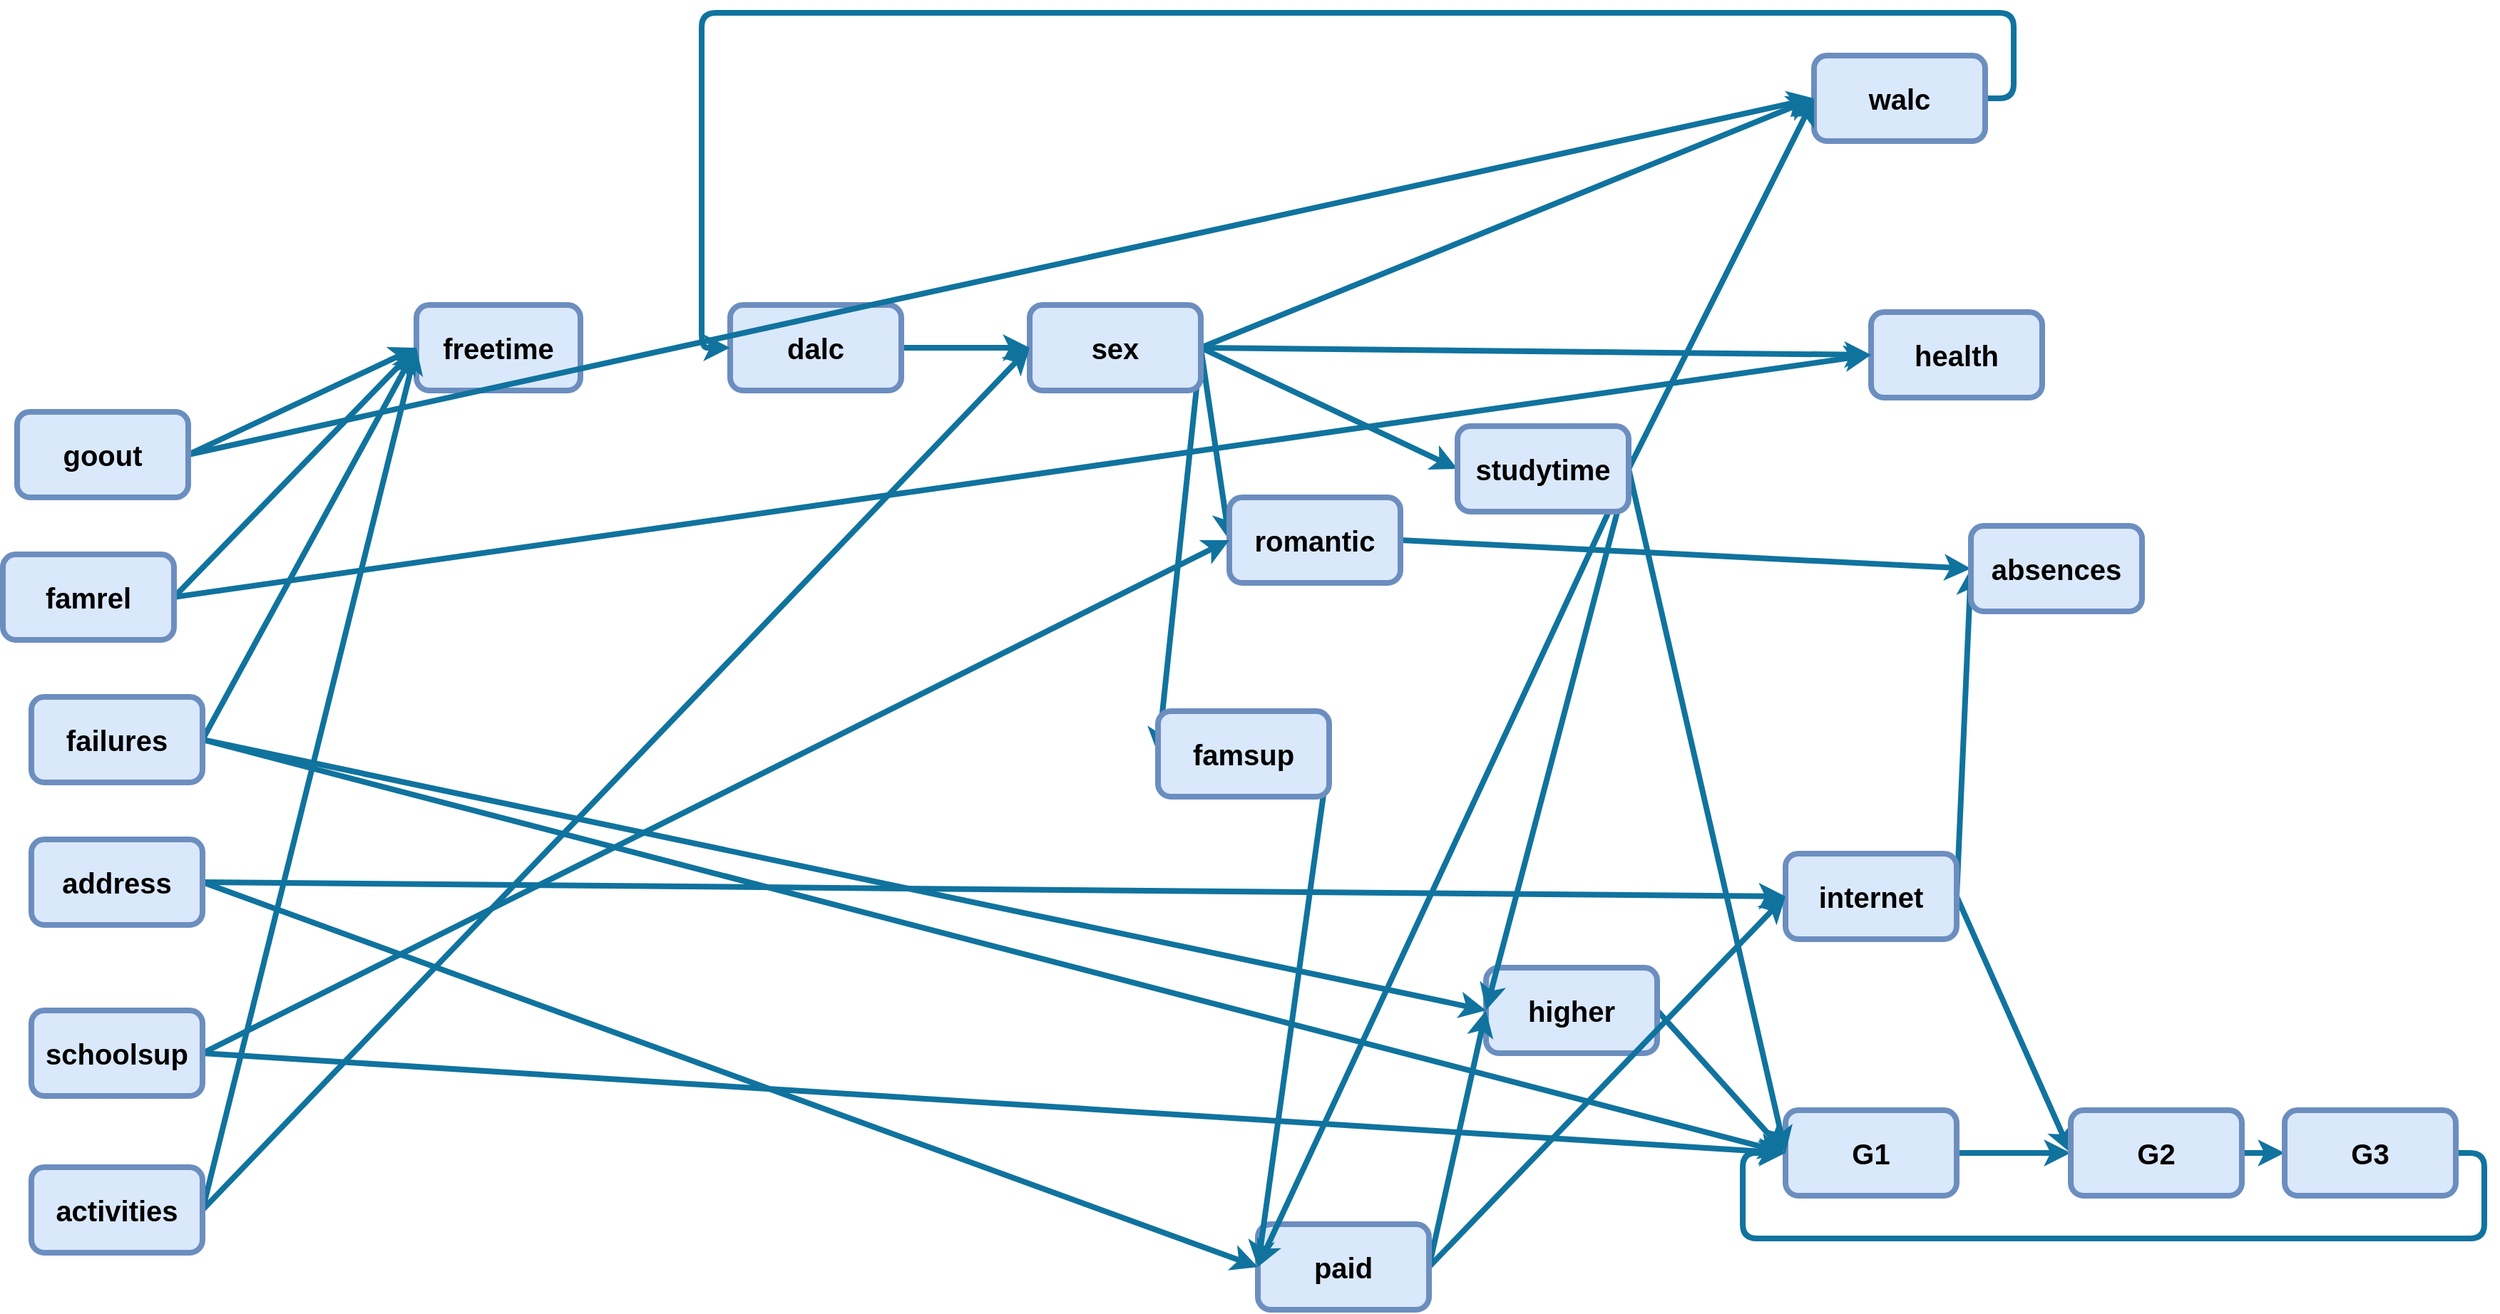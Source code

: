 <mxfile version="14.6.9" type="device"><diagram id="VENlktuMOf2jJMvf8YWD" name="Page-1"><mxGraphModel dx="2223" dy="-1911" grid="1" gridSize="10" guides="1" tooltips="1" connect="1" arrows="1" fold="1" page="1" pageScale="1" pageWidth="850" pageHeight="1100" math="0" shadow="0"><root><mxCell id="0"/><mxCell id="1" parent="0"/><mxCell id="U06WyMkNz7PcD0veeoz9-215" value="health" style="whiteSpace=wrap;html=1;strokeWidth=4;deletable=1;cloneable=1;backgroundOutline=0;metaEdit=0;fixDash=0;rounded=1;fontSize=20;labelBackgroundColor=none;endArrow=classic;comic=0;fillColor=#dae8fc;strokeColor=#6c8ebf;fontStyle=1" vertex="1" parent="1"><mxGeometry x="1330" y="3710" width="120" height="60" as="geometry"/></mxCell><mxCell id="U06WyMkNz7PcD0veeoz9-289" style="orthogonalLoop=1;jettySize=auto;html=1;exitX=1;exitY=0.5;exitDx=0;exitDy=0;entryX=0;entryY=0.5;entryDx=0;entryDy=0;labelBackgroundColor=none;fontSize=20;fontColor=#000000;strokeColor=#10739E;strokeWidth=4;" edge="1" parent="1" source="U06WyMkNz7PcD0veeoz9-217" target="U06WyMkNz7PcD0veeoz9-215"><mxGeometry relative="1" as="geometry"/></mxCell><mxCell id="U06WyMkNz7PcD0veeoz9-290" style="orthogonalLoop=1;jettySize=auto;html=1;exitX=1;exitY=0.5;exitDx=0;exitDy=0;entryX=0;entryY=0.5;entryDx=0;entryDy=0;labelBackgroundColor=none;fontSize=20;fontColor=#000000;strokeColor=#10739E;strokeWidth=4;" edge="1" parent="1" source="U06WyMkNz7PcD0veeoz9-217" target="U06WyMkNz7PcD0veeoz9-223"><mxGeometry relative="1" as="geometry"/></mxCell><mxCell id="U06WyMkNz7PcD0veeoz9-291" style="orthogonalLoop=1;jettySize=auto;html=1;exitX=1;exitY=0.5;exitDx=0;exitDy=0;entryX=0;entryY=0.5;entryDx=0;entryDy=0;labelBackgroundColor=none;fontSize=20;fontColor=#000000;strokeColor=#10739E;strokeWidth=4;" edge="1" parent="1" source="U06WyMkNz7PcD0veeoz9-217" target="U06WyMkNz7PcD0veeoz9-248"><mxGeometry relative="1" as="geometry"/></mxCell><mxCell id="U06WyMkNz7PcD0veeoz9-292" style="orthogonalLoop=1;jettySize=auto;html=1;exitX=1;exitY=0.5;exitDx=0;exitDy=0;entryX=0;entryY=0.5;entryDx=0;entryDy=0;labelBackgroundColor=none;fontSize=20;fontColor=#000000;strokeColor=#10739E;strokeWidth=4;" edge="1" parent="1" source="U06WyMkNz7PcD0veeoz9-217" target="U06WyMkNz7PcD0veeoz9-280"><mxGeometry relative="1" as="geometry"/></mxCell><mxCell id="U06WyMkNz7PcD0veeoz9-294" style="orthogonalLoop=1;jettySize=auto;html=1;exitX=1;exitY=0.5;exitDx=0;exitDy=0;entryX=0;entryY=0.5;entryDx=0;entryDy=0;labelBackgroundColor=none;fontSize=20;fontColor=#000000;strokeColor=#10739E;strokeWidth=4;" edge="1" parent="1" source="U06WyMkNz7PcD0veeoz9-217" target="U06WyMkNz7PcD0veeoz9-293"><mxGeometry relative="1" as="geometry"/></mxCell><mxCell id="U06WyMkNz7PcD0veeoz9-217" value="sex" style="whiteSpace=wrap;html=1;strokeWidth=4;deletable=1;cloneable=1;backgroundOutline=0;metaEdit=0;fixDash=0;rounded=1;fontSize=20;labelBackgroundColor=none;endArrow=classic;comic=0;fillColor=#dae8fc;strokeColor=#6c8ebf;fontStyle=1" vertex="1" parent="1"><mxGeometry x="740" y="3705" width="120" height="60" as="geometry"/></mxCell><mxCell id="U06WyMkNz7PcD0veeoz9-273" style="orthogonalLoop=1;jettySize=auto;html=1;exitX=1;exitY=0.5;exitDx=0;exitDy=0;entryX=0;entryY=0.5;entryDx=0;entryDy=0;labelBackgroundColor=none;fontSize=20;fontColor=#000000;strokeColor=#10739E;strokeWidth=4;" edge="1" parent="1" source="U06WyMkNz7PcD0veeoz9-219" target="U06WyMkNz7PcD0veeoz9-251"><mxGeometry relative="1" as="geometry"/></mxCell><mxCell id="U06WyMkNz7PcD0veeoz9-219" value="higher" style="whiteSpace=wrap;html=1;strokeWidth=4;deletable=1;cloneable=1;backgroundOutline=0;metaEdit=0;fixDash=0;rounded=1;fontSize=20;labelBackgroundColor=none;endArrow=classic;comic=0;fillColor=#dae8fc;strokeColor=#6c8ebf;fontStyle=1" vertex="1" parent="1"><mxGeometry x="1060" y="4170" width="120" height="60" as="geometry"/></mxCell><mxCell id="U06WyMkNz7PcD0veeoz9-263" style="orthogonalLoop=1;jettySize=auto;html=1;exitX=1;exitY=0.5;exitDx=0;exitDy=0;entryX=0;entryY=0.5;entryDx=0;entryDy=0;labelBackgroundColor=none;fontSize=20;fontColor=#000000;strokeColor=#10739E;strokeWidth=4;" edge="1" parent="1" source="U06WyMkNz7PcD0veeoz9-221" target="U06WyMkNz7PcD0veeoz9-217"><mxGeometry relative="1" as="geometry"/></mxCell><mxCell id="U06WyMkNz7PcD0veeoz9-221" value="dalc" style="whiteSpace=wrap;html=1;strokeWidth=4;deletable=1;cloneable=1;backgroundOutline=0;metaEdit=0;fixDash=0;rounded=1;fontSize=20;labelBackgroundColor=none;endArrow=classic;comic=0;fillColor=#dae8fc;strokeColor=#6c8ebf;fontStyle=1" vertex="1" parent="1"><mxGeometry x="530" y="3705" width="120" height="60" as="geometry"/></mxCell><mxCell id="U06WyMkNz7PcD0veeoz9-262" style="orthogonalLoop=1;jettySize=auto;html=1;exitX=1;exitY=0.5;exitDx=0;exitDy=0;entryX=0;entryY=0.5;entryDx=0;entryDy=0;labelBackgroundColor=none;fontSize=20;fontColor=#000000;strokeColor=#10739E;strokeWidth=4;edgeStyle=orthogonalEdgeStyle;" edge="1" parent="1" source="U06WyMkNz7PcD0veeoz9-223" target="U06WyMkNz7PcD0veeoz9-221"><mxGeometry relative="1" as="geometry"><Array as="points"><mxPoint x="1430" y="3560"/><mxPoint x="1430" y="3500"/><mxPoint x="510" y="3500"/><mxPoint x="510" y="3735"/></Array></mxGeometry></mxCell><mxCell id="U06WyMkNz7PcD0veeoz9-223" value="walc" style="whiteSpace=wrap;html=1;strokeWidth=4;deletable=1;cloneable=1;backgroundOutline=0;metaEdit=0;fixDash=0;rounded=1;fontSize=20;labelBackgroundColor=none;endArrow=classic;comic=0;fillColor=#dae8fc;strokeColor=#6c8ebf;fontStyle=1" vertex="1" parent="1"><mxGeometry x="1290" y="3530" width="120" height="60" as="geometry"/></mxCell><mxCell id="U06WyMkNz7PcD0veeoz9-268" style="orthogonalLoop=1;jettySize=auto;html=1;exitX=1;exitY=0.5;exitDx=0;exitDy=0;entryX=0;entryY=0.5;entryDx=0;entryDy=0;labelBackgroundColor=none;fontSize=20;fontColor=#000000;strokeColor=#10739E;strokeWidth=4;" edge="1" parent="1" source="U06WyMkNz7PcD0veeoz9-231" target="U06WyMkNz7PcD0veeoz9-257"><mxGeometry relative="1" as="geometry"/></mxCell><mxCell id="U06WyMkNz7PcD0veeoz9-269" style="orthogonalLoop=1;jettySize=auto;html=1;exitX=1;exitY=0.5;exitDx=0;exitDy=0;entryX=0;entryY=0.5;entryDx=0;entryDy=0;labelBackgroundColor=none;fontSize=20;fontColor=#000000;strokeColor=#10739E;strokeWidth=4;" edge="1" parent="1" source="U06WyMkNz7PcD0veeoz9-231" target="U06WyMkNz7PcD0veeoz9-215"><mxGeometry relative="1" as="geometry"/></mxCell><mxCell id="U06WyMkNz7PcD0veeoz9-231" value="famrel" style="whiteSpace=wrap;html=1;strokeWidth=4;deletable=1;snapToPoint=0;fixDash=0;metaEdit=0;cloneable=1;backgroundOutline=0;rounded=1;fontSize=20;labelBackgroundColor=none;endArrow=classic;comic=0;fillColor=#dae8fc;strokeColor=#6c8ebf;fontStyle=1" vertex="1" parent="1"><mxGeometry x="20" y="3880" width="120" height="60" as="geometry"/></mxCell><mxCell id="U06WyMkNz7PcD0veeoz9-271" style="orthogonalLoop=1;jettySize=auto;html=1;exitX=1;exitY=0.5;exitDx=0;exitDy=0;entryX=0;entryY=0.5;entryDx=0;entryDy=0;labelBackgroundColor=none;fontSize=20;fontColor=#000000;strokeColor=#10739E;strokeWidth=4;" edge="1" parent="1" source="U06WyMkNz7PcD0veeoz9-244" target="U06WyMkNz7PcD0veeoz9-249"><mxGeometry relative="1" as="geometry"/></mxCell><mxCell id="U06WyMkNz7PcD0veeoz9-272" style="orthogonalLoop=1;jettySize=auto;html=1;exitX=1;exitY=0.5;exitDx=0;exitDy=0;entryX=0;entryY=0.5;entryDx=0;entryDy=0;labelBackgroundColor=none;fontSize=20;fontColor=#000000;strokeColor=#10739E;strokeWidth=4;" edge="1" parent="1" source="U06WyMkNz7PcD0veeoz9-244" target="U06WyMkNz7PcD0veeoz9-253"><mxGeometry relative="1" as="geometry"/></mxCell><mxCell id="U06WyMkNz7PcD0veeoz9-244" value="internet" style="whiteSpace=wrap;html=1;strokeWidth=4;deletable=1;snapToPoint=0;fixDash=0;metaEdit=0;cloneable=1;backgroundOutline=0;rounded=1;fontSize=20;labelBackgroundColor=none;endArrow=classic;comic=0;fillColor=#dae8fc;strokeColor=#6c8ebf;fontStyle=1" vertex="1" parent="1"><mxGeometry x="1270" y="4090" width="120" height="60" as="geometry"/></mxCell><mxCell id="U06WyMkNz7PcD0veeoz9-270" style="orthogonalLoop=1;jettySize=auto;html=1;exitX=1;exitY=0.5;exitDx=0;exitDy=0;entryX=0;entryY=0.5;entryDx=0;entryDy=0;labelBackgroundColor=none;fontSize=20;fontColor=#000000;strokeColor=#10739E;strokeWidth=4;" edge="1" parent="1" source="U06WyMkNz7PcD0veeoz9-248" target="U06WyMkNz7PcD0veeoz9-249"><mxGeometry relative="1" as="geometry"/></mxCell><mxCell id="U06WyMkNz7PcD0veeoz9-248" value="romantic" style="whiteSpace=wrap;html=1;strokeWidth=4;deletable=1;snapToPoint=0;fixDash=0;metaEdit=0;cloneable=1;backgroundOutline=0;rounded=1;fontSize=20;labelBackgroundColor=none;endArrow=classic;comic=0;fillColor=#dae8fc;strokeColor=#6c8ebf;fontStyle=1" vertex="1" parent="1"><mxGeometry x="880" y="3840" width="120" height="60" as="geometry"/></mxCell><mxCell id="U06WyMkNz7PcD0veeoz9-249" value="absences" style="whiteSpace=wrap;html=1;strokeWidth=4;deletable=1;snapToPoint=0;fixDash=0;metaEdit=0;cloneable=1;backgroundOutline=0;rounded=1;fontSize=20;labelBackgroundColor=none;endArrow=classic;comic=0;fillColor=#dae8fc;strokeColor=#6c8ebf;fontStyle=1" vertex="1" parent="1"><mxGeometry x="1400" y="3860" width="120" height="60" as="geometry"/></mxCell><mxCell id="U06WyMkNz7PcD0veeoz9-259" style="edgeStyle=none;orthogonalLoop=1;jettySize=auto;html=1;exitX=1;exitY=0.5;exitDx=0;exitDy=0;entryX=0;entryY=0.5;entryDx=0;entryDy=0;labelBackgroundColor=none;fontSize=20;fontColor=#000000;strokeColor=#10739E;strokeWidth=4;" edge="1" parent="1" source="U06WyMkNz7PcD0veeoz9-251" target="U06WyMkNz7PcD0veeoz9-253"><mxGeometry relative="1" as="geometry"/></mxCell><mxCell id="U06WyMkNz7PcD0veeoz9-251" value="G1" style="whiteSpace=wrap;html=1;strokeWidth=4;deletable=1;snapToPoint=0;fixDash=0;metaEdit=0;cloneable=1;backgroundOutline=0;rounded=1;fontSize=20;labelBackgroundColor=none;endArrow=classic;comic=0;fillColor=#dae8fc;strokeColor=#6c8ebf;fontStyle=1" vertex="1" parent="1"><mxGeometry x="1270" y="4270" width="120" height="60" as="geometry"/></mxCell><mxCell id="U06WyMkNz7PcD0veeoz9-260" style="edgeStyle=none;orthogonalLoop=1;jettySize=auto;html=1;exitX=1;exitY=0.5;exitDx=0;exitDy=0;entryX=0;entryY=0.5;entryDx=0;entryDy=0;labelBackgroundColor=none;fontSize=20;fontColor=#000000;strokeColor=#10739E;strokeWidth=4;" edge="1" parent="1" source="U06WyMkNz7PcD0veeoz9-253" target="U06WyMkNz7PcD0veeoz9-254"><mxGeometry relative="1" as="geometry"/></mxCell><mxCell id="U06WyMkNz7PcD0veeoz9-253" value="G2" style="whiteSpace=wrap;html=1;strokeWidth=4;deletable=1;snapToPoint=0;fixDash=0;metaEdit=0;cloneable=1;backgroundOutline=0;rounded=1;fontSize=20;labelBackgroundColor=none;endArrow=classic;comic=0;fillColor=#dae8fc;strokeColor=#6c8ebf;fontStyle=1" vertex="1" parent="1"><mxGeometry x="1470" y="4270" width="120" height="60" as="geometry"/></mxCell><mxCell id="U06WyMkNz7PcD0veeoz9-261" style="edgeStyle=orthogonalEdgeStyle;orthogonalLoop=1;jettySize=auto;html=1;exitX=1;exitY=0.5;exitDx=0;exitDy=0;entryX=0;entryY=0.5;entryDx=0;entryDy=0;labelBackgroundColor=none;fontSize=20;fontColor=#000000;strokeColor=#10739E;strokeWidth=4;" edge="1" parent="1" source="U06WyMkNz7PcD0veeoz9-254" target="U06WyMkNz7PcD0veeoz9-251"><mxGeometry relative="1" as="geometry"><Array as="points"><mxPoint x="1760" y="4300"/><mxPoint x="1760" y="4360"/><mxPoint x="1240" y="4360"/><mxPoint x="1240" y="4300"/></Array></mxGeometry></mxCell><mxCell id="U06WyMkNz7PcD0veeoz9-254" value="G3" style="whiteSpace=wrap;html=1;strokeWidth=4;deletable=1;snapToPoint=0;fixDash=0;metaEdit=0;cloneable=1;backgroundOutline=0;rounded=1;fontSize=20;labelBackgroundColor=none;endArrow=classic;comic=0;fillColor=#dae8fc;strokeColor=#6c8ebf;fontStyle=1" vertex="1" parent="1"><mxGeometry x="1620" y="4270" width="120" height="60" as="geometry"/></mxCell><mxCell id="U06WyMkNz7PcD0veeoz9-257" value="freetime" style="whiteSpace=wrap;html=1;strokeWidth=4;deletable=1;cloneable=1;backgroundOutline=0;metaEdit=0;fixDash=0;rounded=1;fontSize=20;labelBackgroundColor=none;endArrow=classic;comic=0;fillColor=#dae8fc;strokeColor=#6c8ebf;fontStyle=1" vertex="1" parent="1"><mxGeometry x="310" y="3705" width="115" height="60" as="geometry"/></mxCell><mxCell id="U06WyMkNz7PcD0veeoz9-265" style="orthogonalLoop=1;jettySize=auto;html=1;exitX=1;exitY=0.5;exitDx=0;exitDy=0;entryX=0;entryY=0.5;entryDx=0;entryDy=0;labelBackgroundColor=none;fontSize=20;fontColor=#000000;strokeColor=#10739E;strokeWidth=4;" edge="1" parent="1" source="U06WyMkNz7PcD0veeoz9-264" target="U06WyMkNz7PcD0veeoz9-223"><mxGeometry relative="1" as="geometry"/></mxCell><mxCell id="U06WyMkNz7PcD0veeoz9-267" style="orthogonalLoop=1;jettySize=auto;html=1;exitX=1;exitY=0.5;exitDx=0;exitDy=0;entryX=0;entryY=0.5;entryDx=0;entryDy=0;labelBackgroundColor=none;fontSize=20;fontColor=#000000;strokeColor=#10739E;strokeWidth=4;" edge="1" parent="1" source="U06WyMkNz7PcD0veeoz9-264" target="U06WyMkNz7PcD0veeoz9-257"><mxGeometry relative="1" as="geometry"/></mxCell><mxCell id="U06WyMkNz7PcD0veeoz9-264" value="goout" style="whiteSpace=wrap;html=1;strokeWidth=4;deletable=1;snapToPoint=0;fixDash=0;metaEdit=0;cloneable=1;backgroundOutline=0;rounded=1;fontSize=20;labelBackgroundColor=none;endArrow=classic;comic=0;fillColor=#dae8fc;strokeColor=#6c8ebf;fontStyle=1" vertex="1" parent="1"><mxGeometry x="30" y="3780" width="120" height="60" as="geometry"/></mxCell><mxCell id="U06WyMkNz7PcD0veeoz9-275" style="orthogonalLoop=1;jettySize=auto;html=1;exitX=1;exitY=0.5;exitDx=0;exitDy=0;entryX=0;entryY=0.5;entryDx=0;entryDy=0;labelBackgroundColor=none;fontSize=20;fontColor=#000000;strokeColor=#10739E;strokeWidth=4;" edge="1" parent="1" source="U06WyMkNz7PcD0veeoz9-274" target="U06WyMkNz7PcD0veeoz9-257"><mxGeometry relative="1" as="geometry"/></mxCell><mxCell id="U06WyMkNz7PcD0veeoz9-276" style="orthogonalLoop=1;jettySize=auto;html=1;exitX=1;exitY=0.5;exitDx=0;exitDy=0;entryX=0;entryY=0.5;entryDx=0;entryDy=0;labelBackgroundColor=none;fontSize=20;fontColor=#000000;strokeColor=#10739E;strokeWidth=4;" edge="1" parent="1" source="U06WyMkNz7PcD0veeoz9-274" target="U06WyMkNz7PcD0veeoz9-217"><mxGeometry relative="1" as="geometry"/></mxCell><mxCell id="U06WyMkNz7PcD0veeoz9-274" value="activities" style="whiteSpace=wrap;html=1;strokeWidth=4;deletable=1;cloneable=1;backgroundOutline=0;metaEdit=0;fixDash=0;rounded=1;fontSize=20;labelBackgroundColor=none;endArrow=classic;comic=0;fillColor=#dae8fc;strokeColor=#6c8ebf;fontStyle=1" vertex="1" parent="1"><mxGeometry x="40" y="4310" width="120" height="60" as="geometry"/></mxCell><mxCell id="U06WyMkNz7PcD0veeoz9-278" style="orthogonalLoop=1;jettySize=auto;html=1;exitX=1;exitY=0.5;exitDx=0;exitDy=0;entryX=0;entryY=0.5;entryDx=0;entryDy=0;labelBackgroundColor=none;fontSize=20;fontColor=#000000;strokeColor=#10739E;strokeWidth=4;" edge="1" parent="1" source="U06WyMkNz7PcD0veeoz9-277" target="U06WyMkNz7PcD0veeoz9-219"><mxGeometry relative="1" as="geometry"/></mxCell><mxCell id="U06WyMkNz7PcD0veeoz9-279" style="orthogonalLoop=1;jettySize=auto;html=1;exitX=1;exitY=0.5;exitDx=0;exitDy=0;entryX=0;entryY=0.5;entryDx=0;entryDy=0;labelBackgroundColor=none;fontSize=20;fontColor=#000000;strokeColor=#10739E;strokeWidth=4;" edge="1" parent="1" source="U06WyMkNz7PcD0veeoz9-277" target="U06WyMkNz7PcD0veeoz9-244"><mxGeometry relative="1" as="geometry"/></mxCell><mxCell id="U06WyMkNz7PcD0veeoz9-277" value="paid" style="whiteSpace=wrap;html=1;strokeWidth=4;deletable=1;cloneable=1;backgroundOutline=0;metaEdit=0;fixDash=0;rounded=1;fontSize=20;labelBackgroundColor=none;endArrow=classic;comic=0;fillColor=#dae8fc;strokeColor=#6c8ebf;fontStyle=1" vertex="1" parent="1"><mxGeometry x="900" y="4350" width="120" height="60" as="geometry"/></mxCell><mxCell id="U06WyMkNz7PcD0veeoz9-281" style="orthogonalLoop=1;jettySize=auto;html=1;exitX=1;exitY=0.5;exitDx=0;exitDy=0;entryX=0;entryY=0.5;entryDx=0;entryDy=0;labelBackgroundColor=none;fontSize=20;fontColor=#000000;strokeColor=#10739E;strokeWidth=4;" edge="1" parent="1" source="U06WyMkNz7PcD0veeoz9-280" target="U06WyMkNz7PcD0veeoz9-277"><mxGeometry relative="1" as="geometry"/></mxCell><mxCell id="U06WyMkNz7PcD0veeoz9-280" value="famsup" style="whiteSpace=wrap;html=1;strokeWidth=4;deletable=1;cloneable=1;backgroundOutline=0;metaEdit=0;fixDash=0;rounded=1;fontSize=20;labelBackgroundColor=none;endArrow=classic;comic=0;fillColor=#dae8fc;strokeColor=#6c8ebf;fontStyle=1" vertex="1" parent="1"><mxGeometry x="830" y="3990" width="120" height="60" as="geometry"/></mxCell><mxCell id="U06WyMkNz7PcD0veeoz9-283" style="orthogonalLoop=1;jettySize=auto;html=1;exitX=1;exitY=0.5;exitDx=0;exitDy=0;entryX=0;entryY=0.5;entryDx=0;entryDy=0;labelBackgroundColor=none;fontSize=20;fontColor=#000000;strokeColor=#10739E;strokeWidth=4;" edge="1" parent="1" source="U06WyMkNz7PcD0veeoz9-282" target="U06WyMkNz7PcD0veeoz9-251"><mxGeometry relative="1" as="geometry"/></mxCell><mxCell id="U06WyMkNz7PcD0veeoz9-284" style="orthogonalLoop=1;jettySize=auto;html=1;exitX=1;exitY=0.5;exitDx=0;exitDy=0;entryX=0;entryY=0.5;entryDx=0;entryDy=0;labelBackgroundColor=none;fontSize=20;fontColor=#000000;strokeColor=#10739E;strokeWidth=4;" edge="1" parent="1" source="U06WyMkNz7PcD0veeoz9-282" target="U06WyMkNz7PcD0veeoz9-248"><mxGeometry relative="1" as="geometry"/></mxCell><mxCell id="U06WyMkNz7PcD0veeoz9-282" value="schoolsup" style="whiteSpace=wrap;html=1;strokeWidth=4;deletable=1;cloneable=1;backgroundOutline=0;metaEdit=0;fixDash=0;rounded=1;fontSize=20;labelBackgroundColor=none;endArrow=classic;comic=0;fillColor=#dae8fc;strokeColor=#6c8ebf;fontStyle=1" vertex="1" parent="1"><mxGeometry x="40" y="4200" width="120" height="60" as="geometry"/></mxCell><mxCell id="U06WyMkNz7PcD0veeoz9-286" style="orthogonalLoop=1;jettySize=auto;html=1;exitX=1;exitY=0.5;exitDx=0;exitDy=0;entryX=0;entryY=0.5;entryDx=0;entryDy=0;labelBackgroundColor=none;fontSize=20;fontColor=#000000;strokeColor=#10739E;strokeWidth=4;" edge="1" parent="1" source="U06WyMkNz7PcD0veeoz9-285" target="U06WyMkNz7PcD0veeoz9-251"><mxGeometry relative="1" as="geometry"/></mxCell><mxCell id="U06WyMkNz7PcD0veeoz9-287" style="orthogonalLoop=1;jettySize=auto;html=1;exitX=1;exitY=0.5;exitDx=0;exitDy=0;entryX=0;entryY=0.5;entryDx=0;entryDy=0;labelBackgroundColor=none;fontSize=20;fontColor=#000000;strokeColor=#10739E;strokeWidth=4;" edge="1" parent="1" source="U06WyMkNz7PcD0veeoz9-285" target="U06WyMkNz7PcD0veeoz9-257"><mxGeometry relative="1" as="geometry"/></mxCell><mxCell id="U06WyMkNz7PcD0veeoz9-288" style="orthogonalLoop=1;jettySize=auto;html=1;exitX=1;exitY=0.5;exitDx=0;exitDy=0;entryX=0;entryY=0.5;entryDx=0;entryDy=0;labelBackgroundColor=none;fontSize=20;fontColor=#000000;strokeColor=#10739E;strokeWidth=4;" edge="1" parent="1" source="U06WyMkNz7PcD0veeoz9-285" target="U06WyMkNz7PcD0veeoz9-219"><mxGeometry relative="1" as="geometry"/></mxCell><mxCell id="U06WyMkNz7PcD0veeoz9-285" value="failures" style="whiteSpace=wrap;html=1;strokeWidth=4;deletable=1;cloneable=1;backgroundOutline=0;metaEdit=0;fixDash=0;rounded=1;fontSize=20;labelBackgroundColor=none;endArrow=classic;comic=0;fillColor=#dae8fc;strokeColor=#6c8ebf;fontStyle=1" vertex="1" parent="1"><mxGeometry x="40" y="3980" width="120" height="60" as="geometry"/></mxCell><mxCell id="U06WyMkNz7PcD0veeoz9-298" style="orthogonalLoop=1;jettySize=auto;html=1;exitX=1;exitY=0.5;exitDx=0;exitDy=0;entryX=0;entryY=0.5;entryDx=0;entryDy=0;labelBackgroundColor=none;fontSize=20;fontColor=#000000;strokeColor=#10739E;strokeWidth=4;" edge="1" parent="1" source="U06WyMkNz7PcD0veeoz9-293" target="U06WyMkNz7PcD0veeoz9-277"><mxGeometry relative="1" as="geometry"/></mxCell><mxCell id="U06WyMkNz7PcD0veeoz9-299" style="orthogonalLoop=1;jettySize=auto;html=1;exitX=1;exitY=0.5;exitDx=0;exitDy=0;entryX=0;entryY=0.5;entryDx=0;entryDy=0;labelBackgroundColor=none;fontSize=20;fontColor=#000000;strokeColor=#10739E;strokeWidth=4;" edge="1" parent="1" source="U06WyMkNz7PcD0veeoz9-293" target="U06WyMkNz7PcD0veeoz9-219"><mxGeometry relative="1" as="geometry"/></mxCell><mxCell id="U06WyMkNz7PcD0veeoz9-300" style="orthogonalLoop=1;jettySize=auto;html=1;exitX=1;exitY=0.5;exitDx=0;exitDy=0;entryX=0;entryY=0.5;entryDx=0;entryDy=0;labelBackgroundColor=none;fontSize=20;fontColor=#000000;strokeColor=#10739E;strokeWidth=4;" edge="1" parent="1" source="U06WyMkNz7PcD0veeoz9-293" target="U06WyMkNz7PcD0veeoz9-223"><mxGeometry relative="1" as="geometry"/></mxCell><mxCell id="U06WyMkNz7PcD0veeoz9-301" style="orthogonalLoop=1;jettySize=auto;html=1;exitX=1;exitY=0.5;exitDx=0;exitDy=0;entryX=0;entryY=0.5;entryDx=0;entryDy=0;labelBackgroundColor=none;fontSize=20;fontColor=#000000;strokeColor=#10739E;strokeWidth=4;" edge="1" parent="1" source="U06WyMkNz7PcD0veeoz9-293" target="U06WyMkNz7PcD0veeoz9-251"><mxGeometry relative="1" as="geometry"/></mxCell><mxCell id="U06WyMkNz7PcD0veeoz9-293" value="studytime" style="whiteSpace=wrap;html=1;strokeWidth=4;deletable=1;cloneable=1;backgroundOutline=0;metaEdit=0;fixDash=0;rounded=1;fontSize=20;labelBackgroundColor=none;endArrow=classic;comic=0;fillColor=#dae8fc;strokeColor=#6c8ebf;fontStyle=1" vertex="1" parent="1"><mxGeometry x="1040" y="3790" width="120" height="60" as="geometry"/></mxCell><mxCell id="U06WyMkNz7PcD0veeoz9-296" style="orthogonalLoop=1;jettySize=auto;html=1;exitX=1;exitY=0.5;exitDx=0;exitDy=0;entryX=0;entryY=0.5;entryDx=0;entryDy=0;labelBackgroundColor=none;fontSize=20;fontColor=#000000;strokeColor=#10739E;strokeWidth=4;" edge="1" parent="1" source="U06WyMkNz7PcD0veeoz9-295" target="U06WyMkNz7PcD0veeoz9-277"><mxGeometry relative="1" as="geometry"/></mxCell><mxCell id="U06WyMkNz7PcD0veeoz9-297" style="orthogonalLoop=1;jettySize=auto;html=1;exitX=1;exitY=0.5;exitDx=0;exitDy=0;entryX=0;entryY=0.5;entryDx=0;entryDy=0;labelBackgroundColor=none;fontSize=20;fontColor=#000000;strokeColor=#10739E;strokeWidth=4;" edge="1" parent="1" source="U06WyMkNz7PcD0veeoz9-295" target="U06WyMkNz7PcD0veeoz9-244"><mxGeometry relative="1" as="geometry"/></mxCell><mxCell id="U06WyMkNz7PcD0veeoz9-295" value="address" style="whiteSpace=wrap;html=1;strokeWidth=4;deletable=1;cloneable=1;backgroundOutline=0;metaEdit=0;fixDash=0;rounded=1;fontSize=20;labelBackgroundColor=none;endArrow=classic;comic=0;fillColor=#dae8fc;strokeColor=#6c8ebf;fontStyle=1" vertex="1" parent="1"><mxGeometry x="40" y="4080" width="120" height="60" as="geometry"/></mxCell></root></mxGraphModel></diagram></mxfile>
